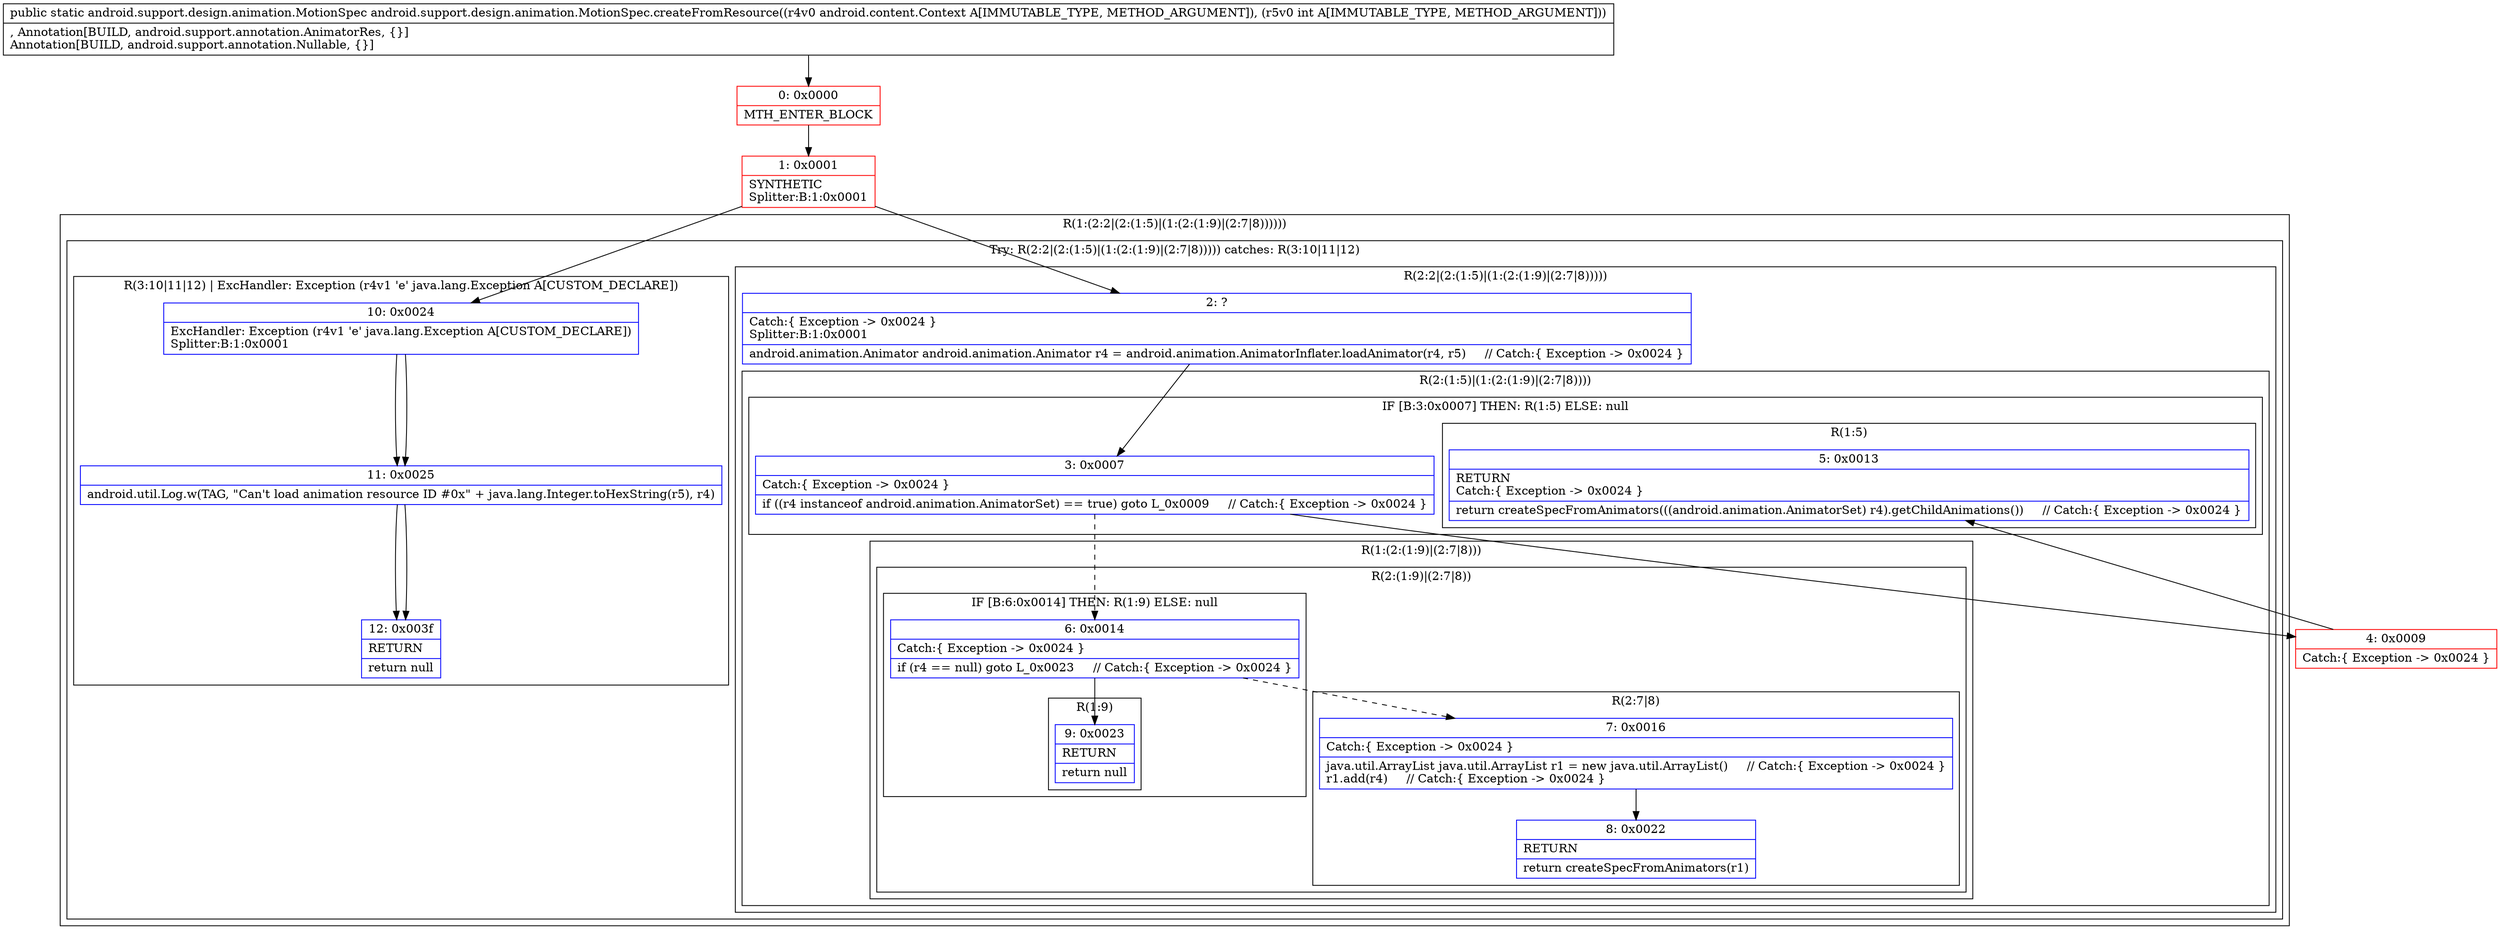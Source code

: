 digraph "CFG forandroid.support.design.animation.MotionSpec.createFromResource(Landroid\/content\/Context;I)Landroid\/support\/design\/animation\/MotionSpec;" {
subgraph cluster_Region_412258606 {
label = "R(1:(2:2|(2:(1:5)|(1:(2:(1:9)|(2:7|8))))))";
node [shape=record,color=blue];
subgraph cluster_TryCatchRegion_1285035177 {
label = "Try: R(2:2|(2:(1:5)|(1:(2:(1:9)|(2:7|8))))) catches: R(3:10|11|12)";
node [shape=record,color=blue];
subgraph cluster_Region_1927895121 {
label = "R(2:2|(2:(1:5)|(1:(2:(1:9)|(2:7|8)))))";
node [shape=record,color=blue];
Node_2 [shape=record,label="{2\:\ ?|Catch:\{ Exception \-\> 0x0024 \}\lSplitter:B:1:0x0001\l|android.animation.Animator android.animation.Animator r4 = android.animation.AnimatorInflater.loadAnimator(r4, r5)     \/\/ Catch:\{ Exception \-\> 0x0024 \}\l}"];
subgraph cluster_Region_1999175650 {
label = "R(2:(1:5)|(1:(2:(1:9)|(2:7|8))))";
node [shape=record,color=blue];
subgraph cluster_IfRegion_1059643427 {
label = "IF [B:3:0x0007] THEN: R(1:5) ELSE: null";
node [shape=record,color=blue];
Node_3 [shape=record,label="{3\:\ 0x0007|Catch:\{ Exception \-\> 0x0024 \}\l|if ((r4 instanceof android.animation.AnimatorSet) == true) goto L_0x0009     \/\/ Catch:\{ Exception \-\> 0x0024 \}\l}"];
subgraph cluster_Region_71758990 {
label = "R(1:5)";
node [shape=record,color=blue];
Node_5 [shape=record,label="{5\:\ 0x0013|RETURN\lCatch:\{ Exception \-\> 0x0024 \}\l|return createSpecFromAnimators(((android.animation.AnimatorSet) r4).getChildAnimations())     \/\/ Catch:\{ Exception \-\> 0x0024 \}\l}"];
}
}
subgraph cluster_Region_1366519320 {
label = "R(1:(2:(1:9)|(2:7|8)))";
node [shape=record,color=blue];
subgraph cluster_Region_1566875385 {
label = "R(2:(1:9)|(2:7|8))";
node [shape=record,color=blue];
subgraph cluster_IfRegion_638525191 {
label = "IF [B:6:0x0014] THEN: R(1:9) ELSE: null";
node [shape=record,color=blue];
Node_6 [shape=record,label="{6\:\ 0x0014|Catch:\{ Exception \-\> 0x0024 \}\l|if (r4 == null) goto L_0x0023     \/\/ Catch:\{ Exception \-\> 0x0024 \}\l}"];
subgraph cluster_Region_1372976288 {
label = "R(1:9)";
node [shape=record,color=blue];
Node_9 [shape=record,label="{9\:\ 0x0023|RETURN\l|return null\l}"];
}
}
subgraph cluster_Region_513597511 {
label = "R(2:7|8)";
node [shape=record,color=blue];
Node_7 [shape=record,label="{7\:\ 0x0016|Catch:\{ Exception \-\> 0x0024 \}\l|java.util.ArrayList java.util.ArrayList r1 = new java.util.ArrayList()     \/\/ Catch:\{ Exception \-\> 0x0024 \}\lr1.add(r4)     \/\/ Catch:\{ Exception \-\> 0x0024 \}\l}"];
Node_8 [shape=record,label="{8\:\ 0x0022|RETURN\l|return createSpecFromAnimators(r1)\l}"];
}
}
}
}
}
subgraph cluster_Region_1639110295 {
label = "R(3:10|11|12) | ExcHandler: Exception (r4v1 'e' java.lang.Exception A[CUSTOM_DECLARE])\l";
node [shape=record,color=blue];
Node_10 [shape=record,label="{10\:\ 0x0024|ExcHandler: Exception (r4v1 'e' java.lang.Exception A[CUSTOM_DECLARE])\lSplitter:B:1:0x0001\l}"];
Node_11 [shape=record,label="{11\:\ 0x0025|android.util.Log.w(TAG, \"Can't load animation resource ID #0x\" + java.lang.Integer.toHexString(r5), r4)\l}"];
Node_12 [shape=record,label="{12\:\ 0x003f|RETURN\l|return null\l}"];
}
}
}
subgraph cluster_Region_1639110295 {
label = "R(3:10|11|12) | ExcHandler: Exception (r4v1 'e' java.lang.Exception A[CUSTOM_DECLARE])\l";
node [shape=record,color=blue];
Node_10 [shape=record,label="{10\:\ 0x0024|ExcHandler: Exception (r4v1 'e' java.lang.Exception A[CUSTOM_DECLARE])\lSplitter:B:1:0x0001\l}"];
Node_11 [shape=record,label="{11\:\ 0x0025|android.util.Log.w(TAG, \"Can't load animation resource ID #0x\" + java.lang.Integer.toHexString(r5), r4)\l}"];
Node_12 [shape=record,label="{12\:\ 0x003f|RETURN\l|return null\l}"];
}
Node_0 [shape=record,color=red,label="{0\:\ 0x0000|MTH_ENTER_BLOCK\l}"];
Node_1 [shape=record,color=red,label="{1\:\ 0x0001|SYNTHETIC\lSplitter:B:1:0x0001\l}"];
Node_4 [shape=record,color=red,label="{4\:\ 0x0009|Catch:\{ Exception \-\> 0x0024 \}\l}"];
MethodNode[shape=record,label="{public static android.support.design.animation.MotionSpec android.support.design.animation.MotionSpec.createFromResource((r4v0 android.content.Context A[IMMUTABLE_TYPE, METHOD_ARGUMENT]), (r5v0 int A[IMMUTABLE_TYPE, METHOD_ARGUMENT]))  | , Annotation[BUILD, android.support.annotation.AnimatorRes, \{\}]\lAnnotation[BUILD, android.support.annotation.Nullable, \{\}]\l}"];
MethodNode -> Node_0;
Node_2 -> Node_3;
Node_3 -> Node_4;
Node_3 -> Node_6[style=dashed];
Node_6 -> Node_7[style=dashed];
Node_6 -> Node_9;
Node_7 -> Node_8;
Node_10 -> Node_11;
Node_11 -> Node_12;
Node_10 -> Node_11;
Node_11 -> Node_12;
Node_0 -> Node_1;
Node_1 -> Node_2;
Node_1 -> Node_10;
Node_4 -> Node_5;
}

